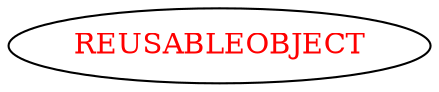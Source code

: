 digraph dependencyGraph {
 concentrate=true;
 ranksep="2.0";
 rankdir="LR"; 
 splines="ortho";
"REUSABLEOBJECT" [fontcolor="red"];
}
